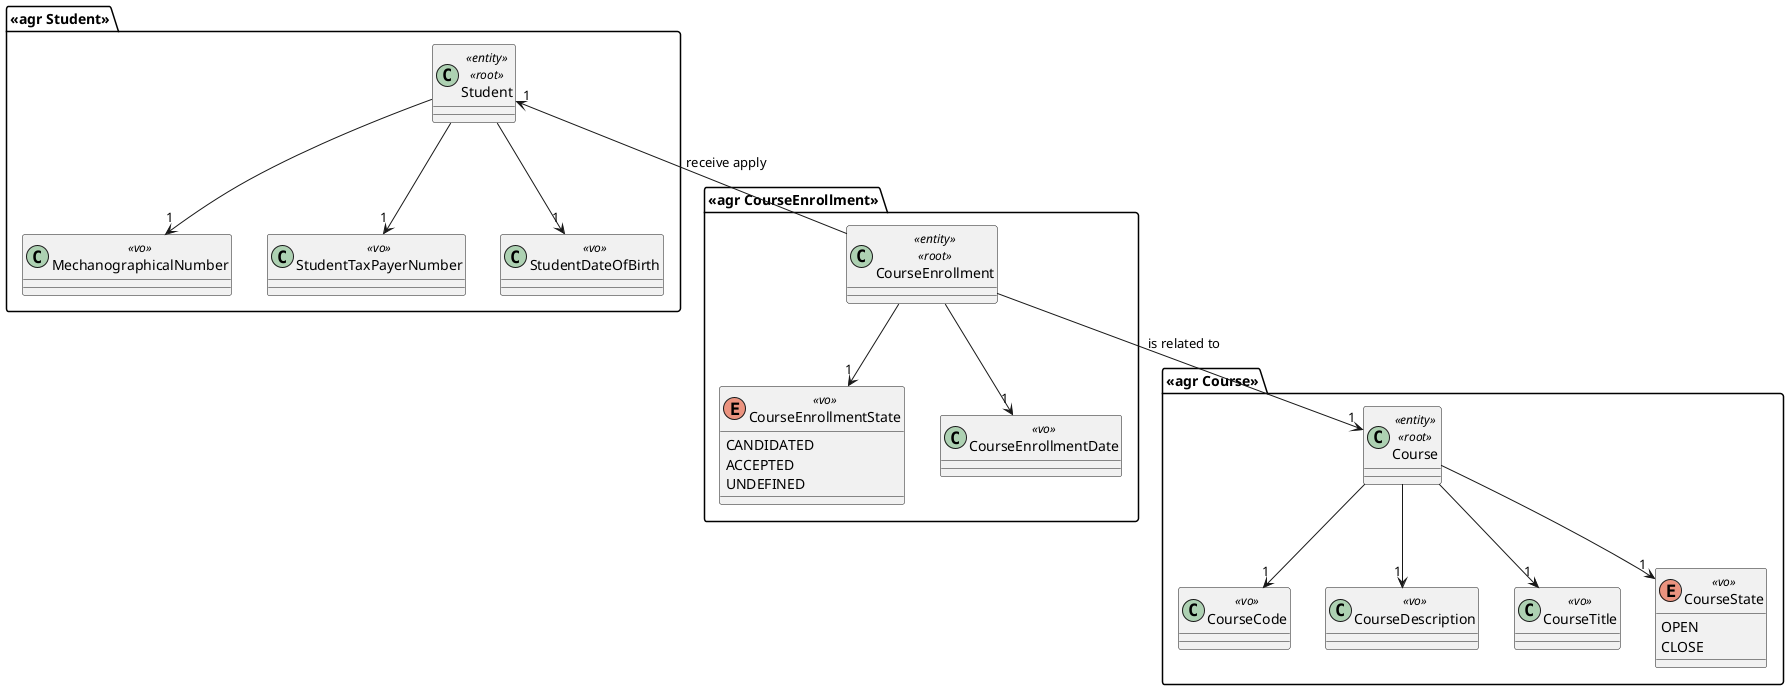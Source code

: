 @startuml

package "<<agr Student>>"{
    class Student<<entity>><<root>>{}
    class MechanographicalNumber<<vo>>{}
    class StudentTaxPayerNumber<<vo>>{}
    class StudentDateOfBirth<<vo>>{}

    Student --> "1" MechanographicalNumber
    Student --> "1" StudentDateOfBirth
    Student --> "1" StudentTaxPayerNumber
}

package "<<agr Course>>"{
    class Course<<entity>><<root>>{}
    class CourseCode <<vo>>
    class CourseDescription<<vo>>{}
    class CourseTitle<<vo>>{}
    enum CourseState<<vo>>{
       OPEN
       CLOSE
    }

    Course --> "1" CourseState
    Course -down-> "1" CourseTitle
    Course -down-> "1" CourseDescription
    Course -down-> "1" CourseCode
}

package "<<agr CourseEnrollment>>"{
    class CourseEnrollment <<entity>><<root>>{}
    enum CourseEnrollmentState <<vo>>{
        CANDIDATED
        ACCEPTED
        UNDEFINED
    }
    class CourseEnrollmentDate <<vo>>{}

    Student "1" <-- CourseEnrollment : receive apply
    CourseEnrollment --> "1" Course : is related to
    CourseEnrollment --> "1" CourseEnrollmentState
    CourseEnrollment --> "1" CourseEnrollmentDate
}

@enduml